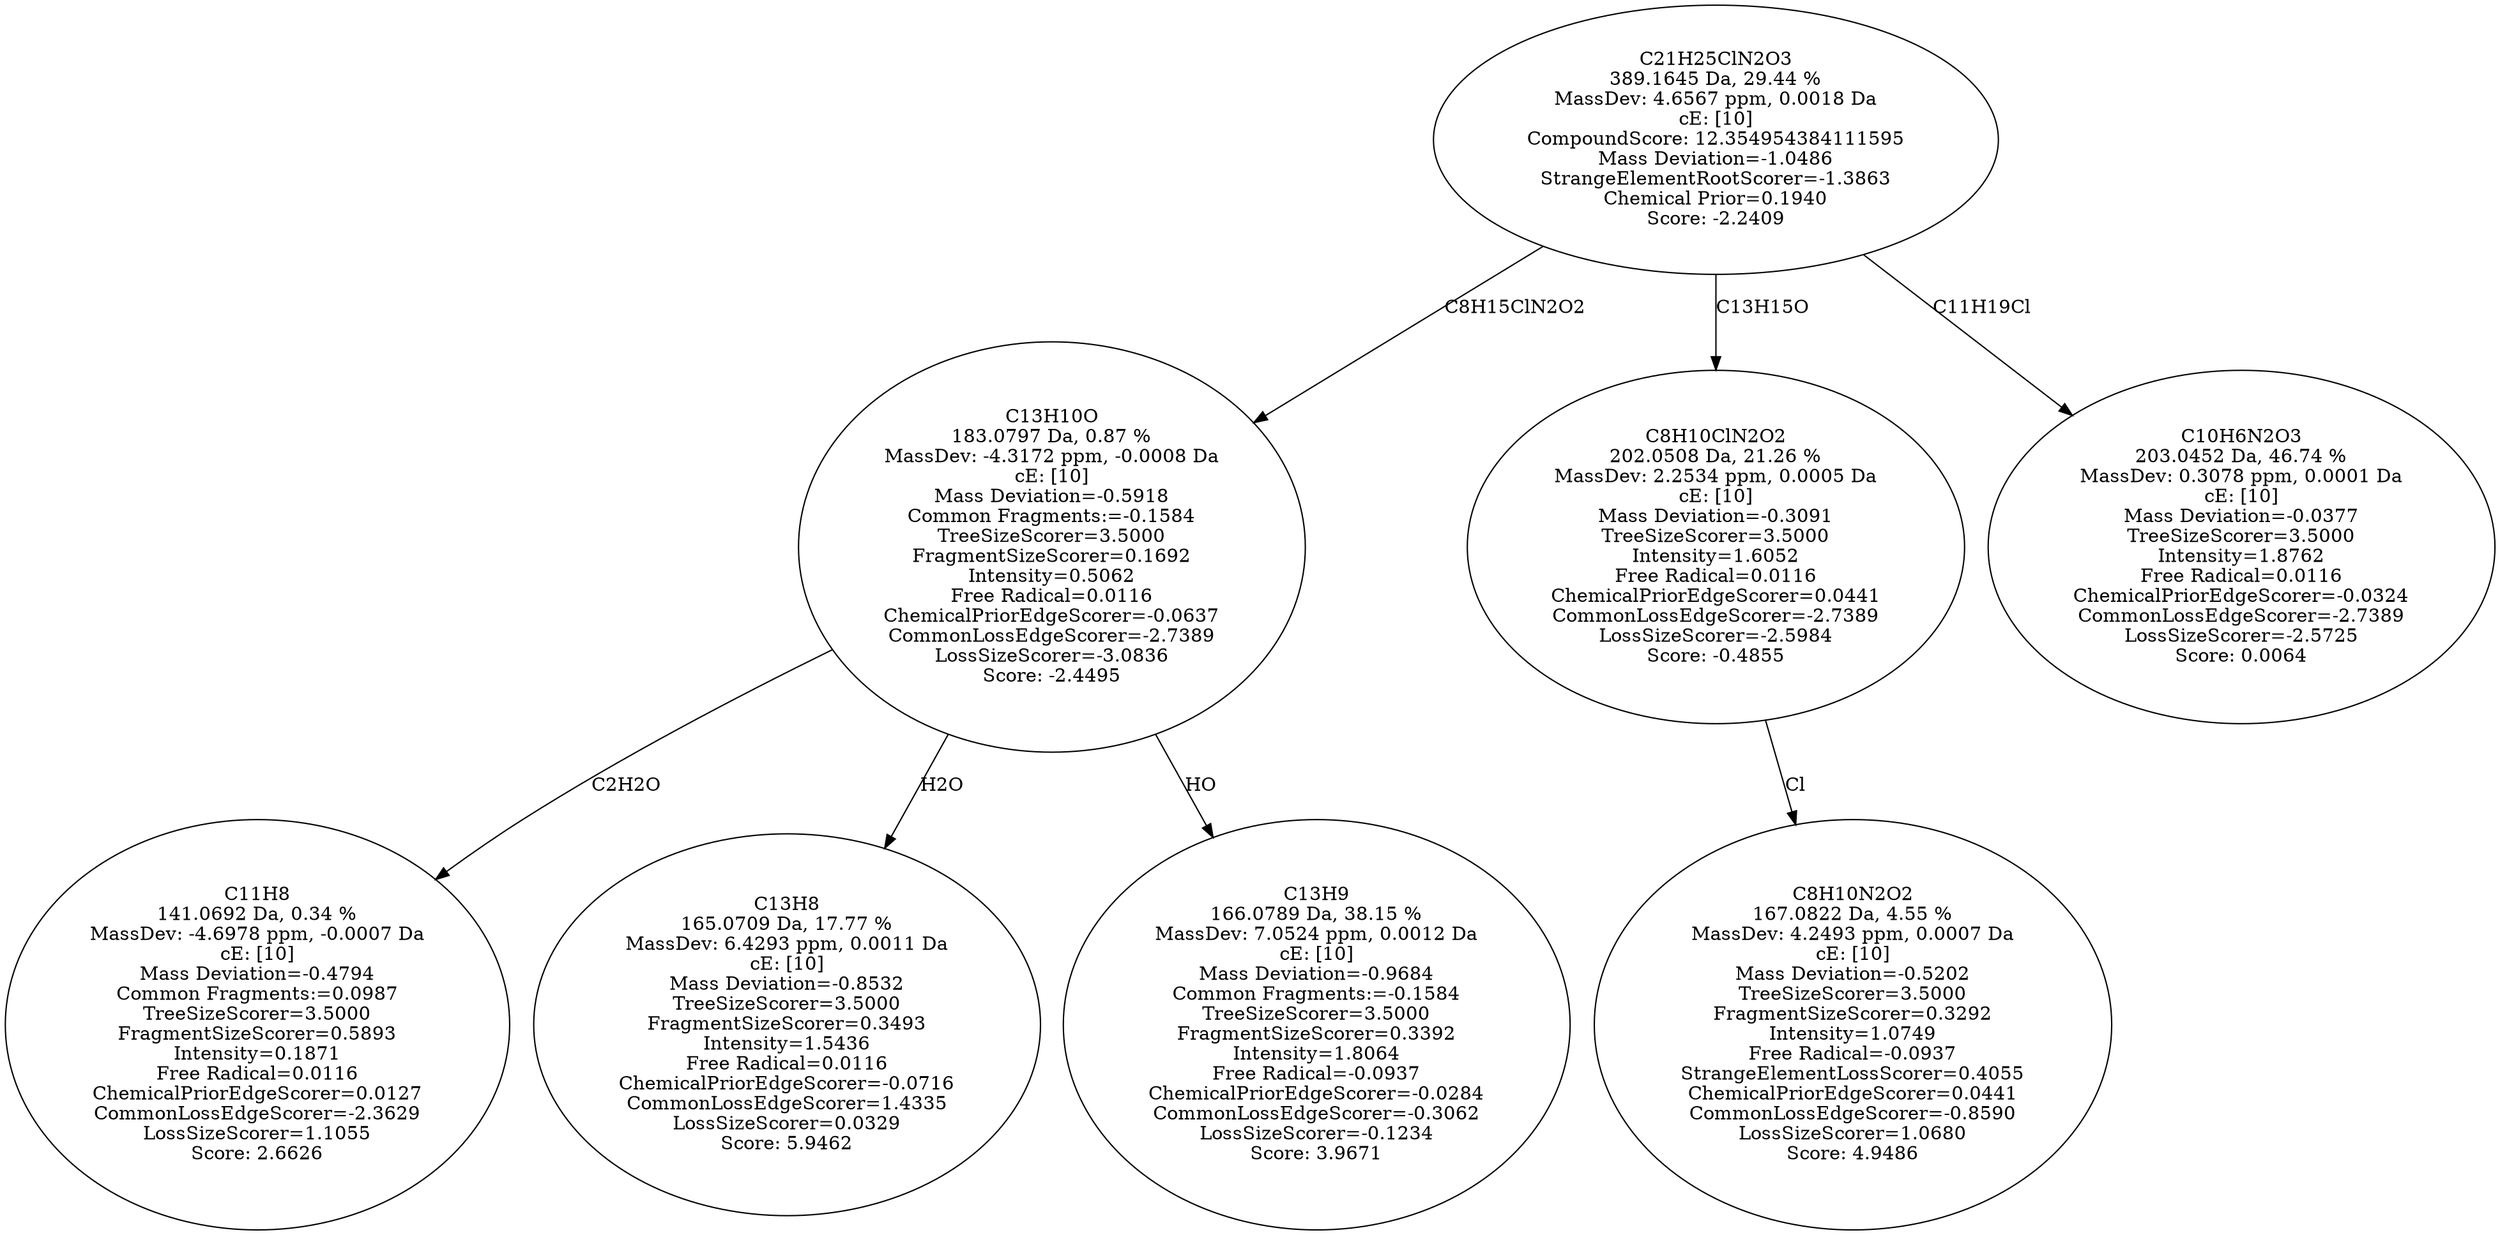 strict digraph {
v1 [label="C11H8\n141.0692 Da, 0.34 %\nMassDev: -4.6978 ppm, -0.0007 Da\ncE: [10]\nMass Deviation=-0.4794\nCommon Fragments:=0.0987\nTreeSizeScorer=3.5000\nFragmentSizeScorer=0.5893\nIntensity=0.1871\nFree Radical=0.0116\nChemicalPriorEdgeScorer=0.0127\nCommonLossEdgeScorer=-2.3629\nLossSizeScorer=1.1055\nScore: 2.6626"];
v2 [label="C13H8\n165.0709 Da, 17.77 %\nMassDev: 6.4293 ppm, 0.0011 Da\ncE: [10]\nMass Deviation=-0.8532\nTreeSizeScorer=3.5000\nFragmentSizeScorer=0.3493\nIntensity=1.5436\nFree Radical=0.0116\nChemicalPriorEdgeScorer=-0.0716\nCommonLossEdgeScorer=1.4335\nLossSizeScorer=0.0329\nScore: 5.9462"];
v3 [label="C13H9\n166.0789 Da, 38.15 %\nMassDev: 7.0524 ppm, 0.0012 Da\ncE: [10]\nMass Deviation=-0.9684\nCommon Fragments:=-0.1584\nTreeSizeScorer=3.5000\nFragmentSizeScorer=0.3392\nIntensity=1.8064\nFree Radical=-0.0937\nChemicalPriorEdgeScorer=-0.0284\nCommonLossEdgeScorer=-0.3062\nLossSizeScorer=-0.1234\nScore: 3.9671"];
v4 [label="C13H10O\n183.0797 Da, 0.87 %\nMassDev: -4.3172 ppm, -0.0008 Da\ncE: [10]\nMass Deviation=-0.5918\nCommon Fragments:=-0.1584\nTreeSizeScorer=3.5000\nFragmentSizeScorer=0.1692\nIntensity=0.5062\nFree Radical=0.0116\nChemicalPriorEdgeScorer=-0.0637\nCommonLossEdgeScorer=-2.7389\nLossSizeScorer=-3.0836\nScore: -2.4495"];
v5 [label="C8H10N2O2\n167.0822 Da, 4.55 %\nMassDev: 4.2493 ppm, 0.0007 Da\ncE: [10]\nMass Deviation=-0.5202\nTreeSizeScorer=3.5000\nFragmentSizeScorer=0.3292\nIntensity=1.0749\nFree Radical=-0.0937\nStrangeElementLossScorer=0.4055\nChemicalPriorEdgeScorer=0.0441\nCommonLossEdgeScorer=-0.8590\nLossSizeScorer=1.0680\nScore: 4.9486"];
v6 [label="C8H10ClN2O2\n202.0508 Da, 21.26 %\nMassDev: 2.2534 ppm, 0.0005 Da\ncE: [10]\nMass Deviation=-0.3091\nTreeSizeScorer=3.5000\nIntensity=1.6052\nFree Radical=0.0116\nChemicalPriorEdgeScorer=0.0441\nCommonLossEdgeScorer=-2.7389\nLossSizeScorer=-2.5984\nScore: -0.4855"];
v7 [label="C10H6N2O3\n203.0452 Da, 46.74 %\nMassDev: 0.3078 ppm, 0.0001 Da\ncE: [10]\nMass Deviation=-0.0377\nTreeSizeScorer=3.5000\nIntensity=1.8762\nFree Radical=0.0116\nChemicalPriorEdgeScorer=-0.0324\nCommonLossEdgeScorer=-2.7389\nLossSizeScorer=-2.5725\nScore: 0.0064"];
v8 [label="C21H25ClN2O3\n389.1645 Da, 29.44 %\nMassDev: 4.6567 ppm, 0.0018 Da\ncE: [10]\nCompoundScore: 12.354954384111595\nMass Deviation=-1.0486\nStrangeElementRootScorer=-1.3863\nChemical Prior=0.1940\nScore: -2.2409"];
v4 -> v1 [label="C2H2O"];
v4 -> v2 [label="H2O"];
v4 -> v3 [label="HO"];
v8 -> v4 [label="C8H15ClN2O2"];
v6 -> v5 [label="Cl"];
v8 -> v6 [label="C13H15O"];
v8 -> v7 [label="C11H19Cl"];
}